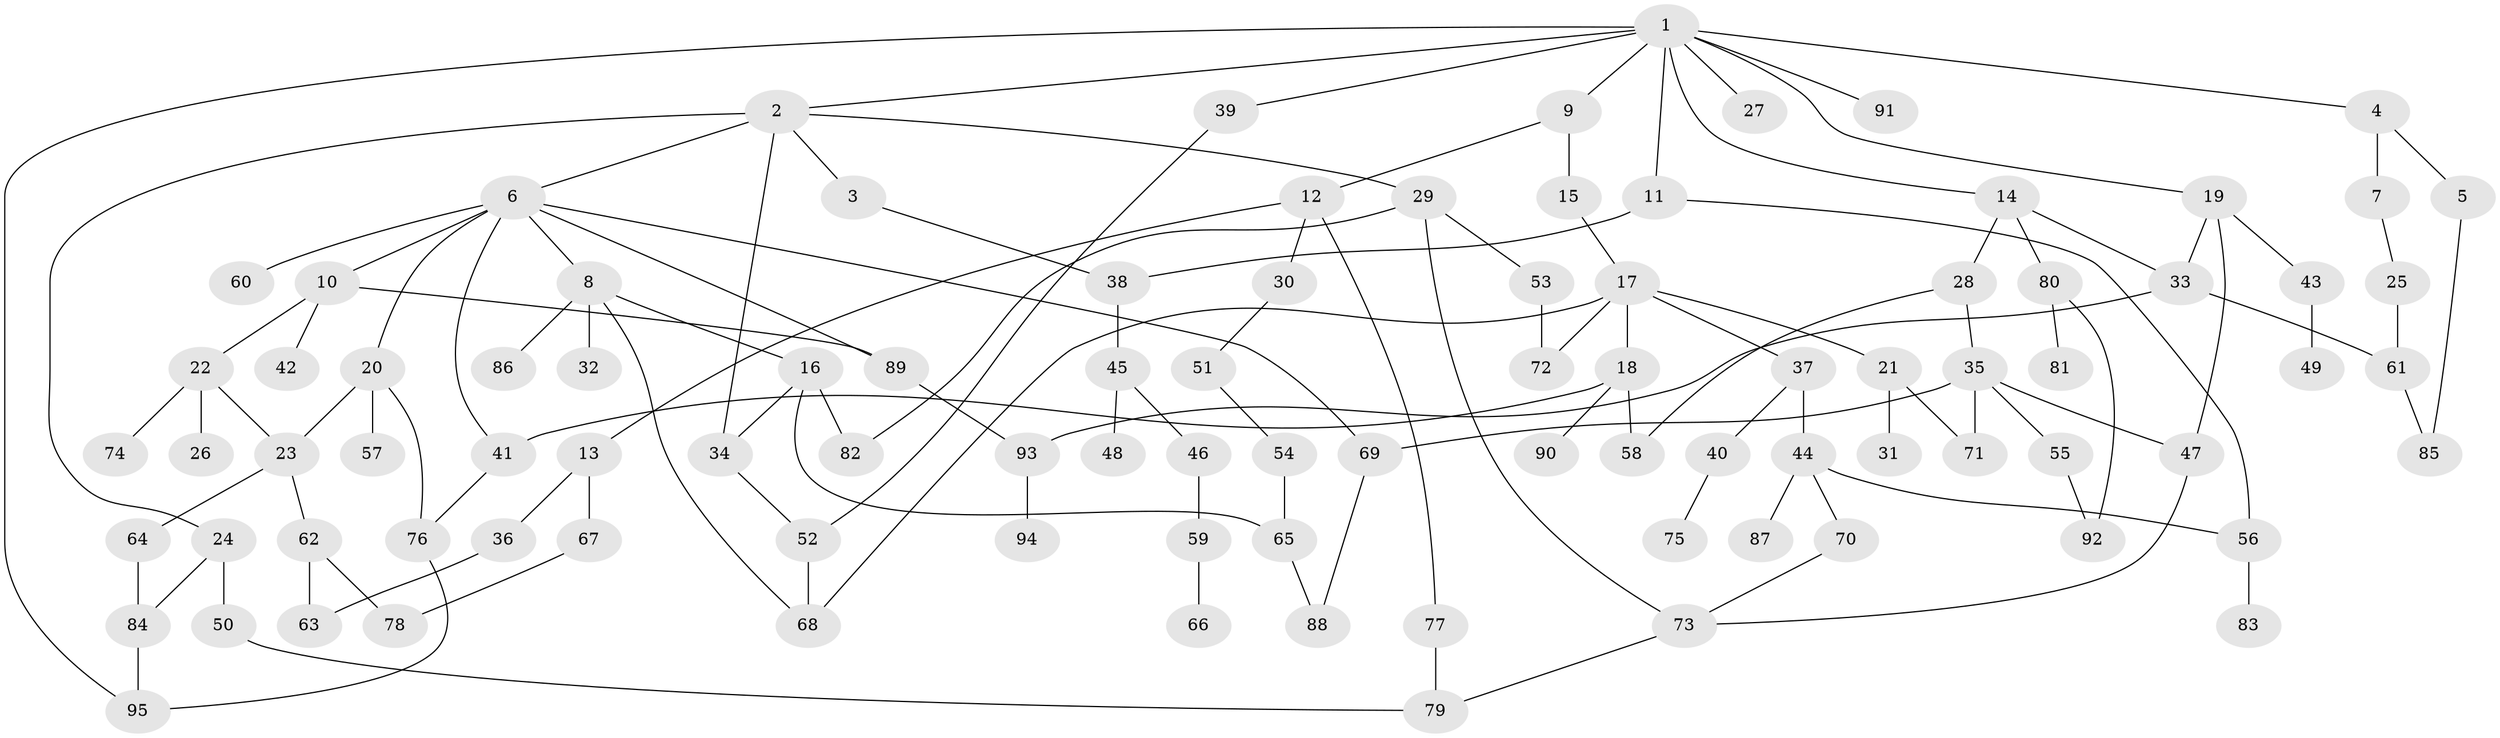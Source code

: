 // Generated by graph-tools (version 1.1) at 2025/41/03/09/25 04:41:20]
// undirected, 95 vertices, 126 edges
graph export_dot {
graph [start="1"]
  node [color=gray90,style=filled];
  1;
  2;
  3;
  4;
  5;
  6;
  7;
  8;
  9;
  10;
  11;
  12;
  13;
  14;
  15;
  16;
  17;
  18;
  19;
  20;
  21;
  22;
  23;
  24;
  25;
  26;
  27;
  28;
  29;
  30;
  31;
  32;
  33;
  34;
  35;
  36;
  37;
  38;
  39;
  40;
  41;
  42;
  43;
  44;
  45;
  46;
  47;
  48;
  49;
  50;
  51;
  52;
  53;
  54;
  55;
  56;
  57;
  58;
  59;
  60;
  61;
  62;
  63;
  64;
  65;
  66;
  67;
  68;
  69;
  70;
  71;
  72;
  73;
  74;
  75;
  76;
  77;
  78;
  79;
  80;
  81;
  82;
  83;
  84;
  85;
  86;
  87;
  88;
  89;
  90;
  91;
  92;
  93;
  94;
  95;
  1 -- 2;
  1 -- 4;
  1 -- 9;
  1 -- 11;
  1 -- 14;
  1 -- 19;
  1 -- 27;
  1 -- 39;
  1 -- 91;
  1 -- 95;
  2 -- 3;
  2 -- 6;
  2 -- 24;
  2 -- 29;
  2 -- 34;
  3 -- 38;
  4 -- 5;
  4 -- 7;
  5 -- 85;
  6 -- 8;
  6 -- 10;
  6 -- 20;
  6 -- 60;
  6 -- 69;
  6 -- 89;
  6 -- 41;
  7 -- 25;
  8 -- 16;
  8 -- 32;
  8 -- 86;
  8 -- 68;
  9 -- 12;
  9 -- 15;
  10 -- 22;
  10 -- 42;
  10 -- 89;
  11 -- 56;
  11 -- 38;
  12 -- 13;
  12 -- 30;
  12 -- 77;
  13 -- 36;
  13 -- 67;
  14 -- 28;
  14 -- 33;
  14 -- 80;
  15 -- 17;
  16 -- 34;
  16 -- 65;
  16 -- 82;
  17 -- 18;
  17 -- 21;
  17 -- 37;
  17 -- 68;
  17 -- 72;
  18 -- 41;
  18 -- 58;
  18 -- 90;
  19 -- 43;
  19 -- 33;
  19 -- 47;
  20 -- 23;
  20 -- 57;
  20 -- 76;
  21 -- 31;
  21 -- 71;
  22 -- 26;
  22 -- 74;
  22 -- 23;
  23 -- 62;
  23 -- 64;
  24 -- 50;
  24 -- 84;
  25 -- 61;
  28 -- 35;
  28 -- 58;
  29 -- 53;
  29 -- 82;
  29 -- 73;
  30 -- 51;
  33 -- 61;
  33 -- 93;
  34 -- 52;
  35 -- 47;
  35 -- 55;
  35 -- 71;
  35 -- 69;
  36 -- 63;
  37 -- 40;
  37 -- 44;
  38 -- 45;
  39 -- 52;
  40 -- 75;
  41 -- 76;
  43 -- 49;
  44 -- 70;
  44 -- 87;
  44 -- 56;
  45 -- 46;
  45 -- 48;
  46 -- 59;
  47 -- 73;
  50 -- 79;
  51 -- 54;
  52 -- 68;
  53 -- 72;
  54 -- 65;
  55 -- 92;
  56 -- 83;
  59 -- 66;
  61 -- 85;
  62 -- 78;
  62 -- 63;
  64 -- 84;
  65 -- 88;
  67 -- 78;
  69 -- 88;
  70 -- 73;
  73 -- 79;
  76 -- 95;
  77 -- 79;
  80 -- 81;
  80 -- 92;
  84 -- 95;
  89 -- 93;
  93 -- 94;
}
